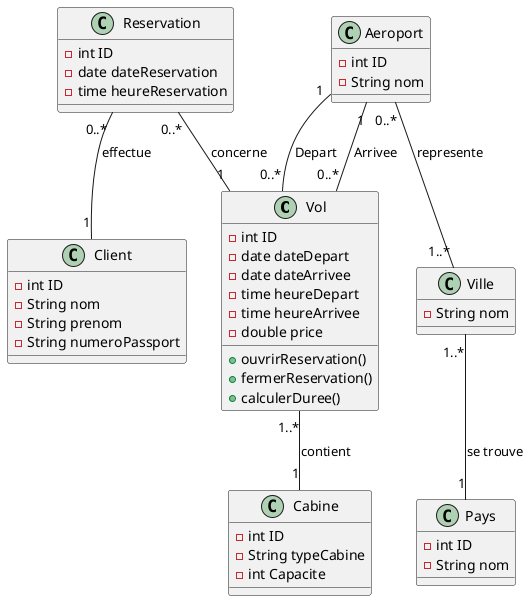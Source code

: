 @startuml Vols
class Vol{
    -int ID
    -date dateDepart
    -date dateArrivee
    -time heureDepart
    -time heureArrivee
    -double price
    +ouvrirReservation()
    +fermerReservation()
    +calculerDuree()
}
class Reservation{
    -int ID
    -date dateReservation
    -time heureReservation
}
class Client{
    -int ID
    -String nom
    -String prenom
    -String numeroPassport
}
class Aeroport{
    -int ID
    -String nom
}
class Ville{
    -String nom
}
class Cabine{
    -int ID
    -String typeCabine
    -int Capacite
}
class Pays{
    -int ID
    -String nom
}

Reservation "0..*" --  "1" Vol :concerne 
Reservation "0..*" --  "1" Client :effectue 
Vol "1..*" -- "1" Cabine :contient
Aeroport "0..*" -- "1..*" Ville :represente
Aeroport "1" -- "0..*" Vol : Depart
Aeroport "1" -- "0..*" Vol : Arrivee
Ville "1..*" -- "1" Pays :se trouve




@enduml